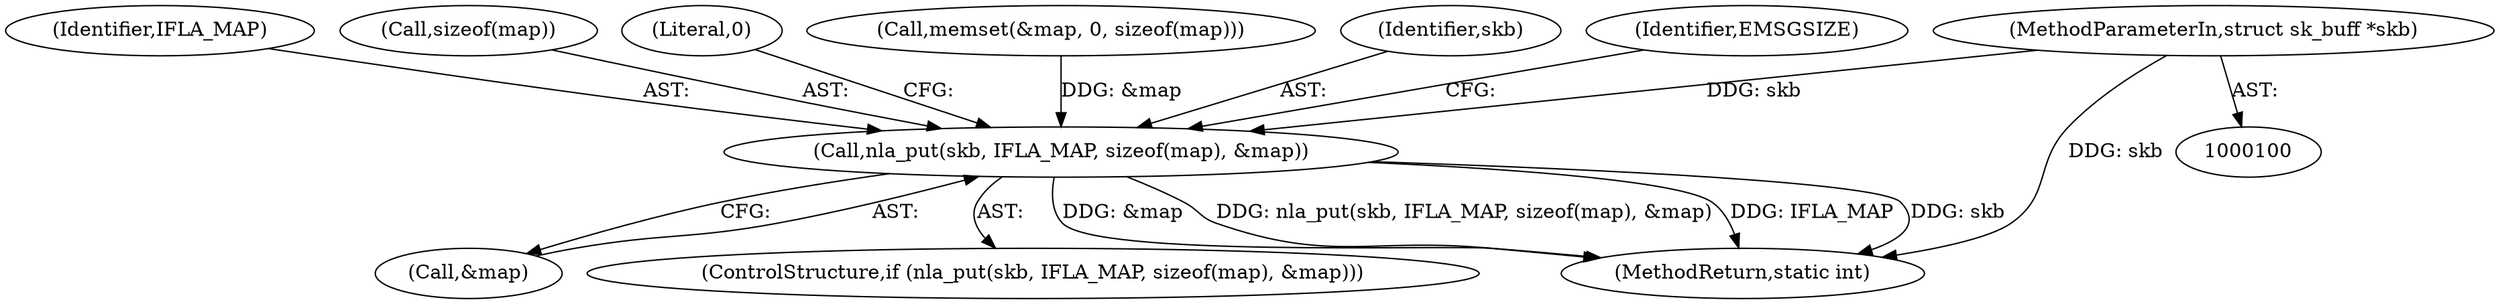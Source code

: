 digraph "0_linux_5f8e44741f9f216e33736ea4ec65ca9ac03036e6@pointer" {
"1000101" [label="(MethodParameterIn,struct sk_buff *skb)"];
"1000154" [label="(Call,nla_put(skb, IFLA_MAP, sizeof(map), &map))"];
"1000156" [label="(Identifier,IFLA_MAP)"];
"1000157" [label="(Call,sizeof(map))"];
"1000165" [label="(Literal,0)"];
"1000159" [label="(Call,&map)"];
"1000105" [label="(Call,memset(&map, 0, sizeof(map)))"];
"1000155" [label="(Identifier,skb)"];
"1000153" [label="(ControlStructure,if (nla_put(skb, IFLA_MAP, sizeof(map), &map)))"];
"1000101" [label="(MethodParameterIn,struct sk_buff *skb)"];
"1000163" [label="(Identifier,EMSGSIZE)"];
"1000166" [label="(MethodReturn,static int)"];
"1000154" [label="(Call,nla_put(skb, IFLA_MAP, sizeof(map), &map))"];
"1000101" -> "1000100"  [label="AST: "];
"1000101" -> "1000166"  [label="DDG: skb"];
"1000101" -> "1000154"  [label="DDG: skb"];
"1000154" -> "1000153"  [label="AST: "];
"1000154" -> "1000159"  [label="CFG: "];
"1000155" -> "1000154"  [label="AST: "];
"1000156" -> "1000154"  [label="AST: "];
"1000157" -> "1000154"  [label="AST: "];
"1000159" -> "1000154"  [label="AST: "];
"1000163" -> "1000154"  [label="CFG: "];
"1000165" -> "1000154"  [label="CFG: "];
"1000154" -> "1000166"  [label="DDG: &map"];
"1000154" -> "1000166"  [label="DDG: nla_put(skb, IFLA_MAP, sizeof(map), &map)"];
"1000154" -> "1000166"  [label="DDG: IFLA_MAP"];
"1000154" -> "1000166"  [label="DDG: skb"];
"1000105" -> "1000154"  [label="DDG: &map"];
}
